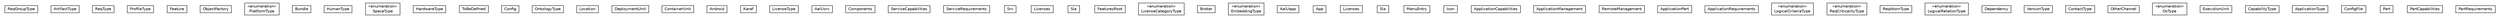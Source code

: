 #!/usr/local/bin/dot
#
# Class diagram 
# Generated by UMLGraph version R5_6-24-gf6e263 (http://www.umlgraph.org/)
#

digraph G {
	edge [fontname="Helvetica",fontsize=10,labelfontname="Helvetica",labelfontsize=10];
	node [fontname="Helvetica",fontsize=10,shape=plaintext];
	nodesep=0.25;
	ranksep=0.5;
	// org.universAAL.tools.ucc.model.usrv.ReqGroupType
	c1442324 [label=<<table title="org.universAAL.tools.ucc.model.usrv.ReqGroupType" border="0" cellborder="1" cellspacing="0" cellpadding="2" port="p" href="./ReqGroupType.html">
		<tr><td><table border="0" cellspacing="0" cellpadding="1">
<tr><td align="center" balign="center"> ReqGroupType </td></tr>
		</table></td></tr>
		</table>>, URL="./ReqGroupType.html", fontname="Helvetica", fontcolor="black", fontsize=10.0];
	// org.universAAL.tools.ucc.model.usrv.ArtifactType
	c1442325 [label=<<table title="org.universAAL.tools.ucc.model.usrv.ArtifactType" border="0" cellborder="1" cellspacing="0" cellpadding="2" port="p" href="./ArtifactType.html">
		<tr><td><table border="0" cellspacing="0" cellpadding="1">
<tr><td align="center" balign="center"> ArtifactType </td></tr>
		</table></td></tr>
		</table>>, URL="./ArtifactType.html", fontname="Helvetica", fontcolor="black", fontsize=10.0];
	// org.universAAL.tools.ucc.model.usrv.ReqType
	c1442326 [label=<<table title="org.universAAL.tools.ucc.model.usrv.ReqType" border="0" cellborder="1" cellspacing="0" cellpadding="2" port="p" href="./ReqType.html">
		<tr><td><table border="0" cellspacing="0" cellpadding="1">
<tr><td align="center" balign="center"> ReqType </td></tr>
		</table></td></tr>
		</table>>, URL="./ReqType.html", fontname="Helvetica", fontcolor="black", fontsize=10.0];
	// org.universAAL.tools.ucc.model.usrv.ProfileType
	c1442327 [label=<<table title="org.universAAL.tools.ucc.model.usrv.ProfileType" border="0" cellborder="1" cellspacing="0" cellpadding="2" port="p" href="./ProfileType.html">
		<tr><td><table border="0" cellspacing="0" cellpadding="1">
<tr><td align="center" balign="center"> ProfileType </td></tr>
		</table></td></tr>
		</table>>, URL="./ProfileType.html", fontname="Helvetica", fontcolor="black", fontsize=10.0];
	// org.universAAL.tools.ucc.model.usrv.Feature
	c1442328 [label=<<table title="org.universAAL.tools.ucc.model.usrv.Feature" border="0" cellborder="1" cellspacing="0" cellpadding="2" port="p" href="./Feature.html">
		<tr><td><table border="0" cellspacing="0" cellpadding="1">
<tr><td align="center" balign="center"> Feature </td></tr>
		</table></td></tr>
		</table>>, URL="./Feature.html", fontname="Helvetica", fontcolor="black", fontsize=10.0];
	// org.universAAL.tools.ucc.model.usrv.ObjectFactory
	c1442329 [label=<<table title="org.universAAL.tools.ucc.model.usrv.ObjectFactory" border="0" cellborder="1" cellspacing="0" cellpadding="2" port="p" href="./ObjectFactory.html">
		<tr><td><table border="0" cellspacing="0" cellpadding="1">
<tr><td align="center" balign="center"> ObjectFactory </td></tr>
		</table></td></tr>
		</table>>, URL="./ObjectFactory.html", fontname="Helvetica", fontcolor="black", fontsize=10.0];
	// org.universAAL.tools.ucc.model.usrv.PlatformType
	c1442330 [label=<<table title="org.universAAL.tools.ucc.model.usrv.PlatformType" border="0" cellborder="1" cellspacing="0" cellpadding="2" port="p" href="./PlatformType.html">
		<tr><td><table border="0" cellspacing="0" cellpadding="1">
<tr><td align="center" balign="center"> &#171;enumeration&#187; </td></tr>
<tr><td align="center" balign="center"> PlatformType </td></tr>
		</table></td></tr>
		</table>>, URL="./PlatformType.html", fontname="Helvetica", fontcolor="black", fontsize=10.0];
	// org.universAAL.tools.ucc.model.usrv.Bundle
	c1442331 [label=<<table title="org.universAAL.tools.ucc.model.usrv.Bundle" border="0" cellborder="1" cellspacing="0" cellpadding="2" port="p" href="./Bundle.html">
		<tr><td><table border="0" cellspacing="0" cellpadding="1">
<tr><td align="center" balign="center"> Bundle </td></tr>
		</table></td></tr>
		</table>>, URL="./Bundle.html", fontname="Helvetica", fontcolor="black", fontsize=10.0];
	// org.universAAL.tools.ucc.model.usrv.HumanType
	c1442332 [label=<<table title="org.universAAL.tools.ucc.model.usrv.HumanType" border="0" cellborder="1" cellspacing="0" cellpadding="2" port="p" href="./HumanType.html">
		<tr><td><table border="0" cellspacing="0" cellpadding="1">
<tr><td align="center" balign="center"> HumanType </td></tr>
		</table></td></tr>
		</table>>, URL="./HumanType.html", fontname="Helvetica", fontcolor="black", fontsize=10.0];
	// org.universAAL.tools.ucc.model.usrv.SpaceType
	c1442333 [label=<<table title="org.universAAL.tools.ucc.model.usrv.SpaceType" border="0" cellborder="1" cellspacing="0" cellpadding="2" port="p" href="./SpaceType.html">
		<tr><td><table border="0" cellspacing="0" cellpadding="1">
<tr><td align="center" balign="center"> &#171;enumeration&#187; </td></tr>
<tr><td align="center" balign="center"> SpaceType </td></tr>
		</table></td></tr>
		</table>>, URL="./SpaceType.html", fontname="Helvetica", fontcolor="black", fontsize=10.0];
	// org.universAAL.tools.ucc.model.usrv.HardwareType
	c1442334 [label=<<table title="org.universAAL.tools.ucc.model.usrv.HardwareType" border="0" cellborder="1" cellspacing="0" cellpadding="2" port="p" href="./HardwareType.html">
		<tr><td><table border="0" cellspacing="0" cellpadding="1">
<tr><td align="center" balign="center"> HardwareType </td></tr>
		</table></td></tr>
		</table>>, URL="./HardwareType.html", fontname="Helvetica", fontcolor="black", fontsize=10.0];
	// org.universAAL.tools.ucc.model.usrv.ToBeDefined
	c1442335 [label=<<table title="org.universAAL.tools.ucc.model.usrv.ToBeDefined" border="0" cellborder="1" cellspacing="0" cellpadding="2" port="p" href="./ToBeDefined.html">
		<tr><td><table border="0" cellspacing="0" cellpadding="1">
<tr><td align="center" balign="center"> ToBeDefined </td></tr>
		</table></td></tr>
		</table>>, URL="./ToBeDefined.html", fontname="Helvetica", fontcolor="black", fontsize=10.0];
	// org.universAAL.tools.ucc.model.usrv.Config
	c1442336 [label=<<table title="org.universAAL.tools.ucc.model.usrv.Config" border="0" cellborder="1" cellspacing="0" cellpadding="2" port="p" href="./Config.html">
		<tr><td><table border="0" cellspacing="0" cellpadding="1">
<tr><td align="center" balign="center"> Config </td></tr>
		</table></td></tr>
		</table>>, URL="./Config.html", fontname="Helvetica", fontcolor="black", fontsize=10.0];
	// org.universAAL.tools.ucc.model.usrv.OntologyType
	c1442337 [label=<<table title="org.universAAL.tools.ucc.model.usrv.OntologyType" border="0" cellborder="1" cellspacing="0" cellpadding="2" port="p" href="./OntologyType.html">
		<tr><td><table border="0" cellspacing="0" cellpadding="1">
<tr><td align="center" balign="center"> OntologyType </td></tr>
		</table></td></tr>
		</table>>, URL="./OntologyType.html", fontname="Helvetica", fontcolor="black", fontsize=10.0];
	// org.universAAL.tools.ucc.model.usrv.OntologyType.Location
	c1442338 [label=<<table title="org.universAAL.tools.ucc.model.usrv.OntologyType.Location" border="0" cellborder="1" cellspacing="0" cellpadding="2" port="p" href="./OntologyType.Location.html">
		<tr><td><table border="0" cellspacing="0" cellpadding="1">
<tr><td align="center" balign="center"> Location </td></tr>
		</table></td></tr>
		</table>>, URL="./OntologyType.Location.html", fontname="Helvetica", fontcolor="black", fontsize=10.0];
	// org.universAAL.tools.ucc.model.usrv.DeploymentUnit
	c1442339 [label=<<table title="org.universAAL.tools.ucc.model.usrv.DeploymentUnit" border="0" cellborder="1" cellspacing="0" cellpadding="2" port="p" href="./DeploymentUnit.html">
		<tr><td><table border="0" cellspacing="0" cellpadding="1">
<tr><td align="center" balign="center"> DeploymentUnit </td></tr>
		</table></td></tr>
		</table>>, URL="./DeploymentUnit.html", fontname="Helvetica", fontcolor="black", fontsize=10.0];
	// org.universAAL.tools.ucc.model.usrv.DeploymentUnit.ContainerUnit
	c1442340 [label=<<table title="org.universAAL.tools.ucc.model.usrv.DeploymentUnit.ContainerUnit" border="0" cellborder="1" cellspacing="0" cellpadding="2" port="p" href="./DeploymentUnit.ContainerUnit.html">
		<tr><td><table border="0" cellspacing="0" cellpadding="1">
<tr><td align="center" balign="center"> ContainerUnit </td></tr>
		</table></td></tr>
		</table>>, URL="./DeploymentUnit.ContainerUnit.html", fontname="Helvetica", fontcolor="black", fontsize=10.0];
	// org.universAAL.tools.ucc.model.usrv.DeploymentUnit.ContainerUnit.Android
	c1442341 [label=<<table title="org.universAAL.tools.ucc.model.usrv.DeploymentUnit.ContainerUnit.Android" border="0" cellborder="1" cellspacing="0" cellpadding="2" port="p" href="./DeploymentUnit.ContainerUnit.Android.html">
		<tr><td><table border="0" cellspacing="0" cellpadding="1">
<tr><td align="center" balign="center"> Android </td></tr>
		</table></td></tr>
		</table>>, URL="./DeploymentUnit.ContainerUnit.Android.html", fontname="Helvetica", fontcolor="black", fontsize=10.0];
	// org.universAAL.tools.ucc.model.usrv.DeploymentUnit.ContainerUnit.Karaf
	c1442342 [label=<<table title="org.universAAL.tools.ucc.model.usrv.DeploymentUnit.ContainerUnit.Karaf" border="0" cellborder="1" cellspacing="0" cellpadding="2" port="p" href="./DeploymentUnit.ContainerUnit.Karaf.html">
		<tr><td><table border="0" cellspacing="0" cellpadding="1">
<tr><td align="center" balign="center"> Karaf </td></tr>
		</table></td></tr>
		</table>>, URL="./DeploymentUnit.ContainerUnit.Karaf.html", fontname="Helvetica", fontcolor="black", fontsize=10.0];
	// org.universAAL.tools.ucc.model.usrv.LicenseType
	c1442343 [label=<<table title="org.universAAL.tools.ucc.model.usrv.LicenseType" border="0" cellborder="1" cellspacing="0" cellpadding="2" port="p" href="./LicenseType.html">
		<tr><td><table border="0" cellspacing="0" cellpadding="1">
<tr><td align="center" balign="center"> LicenseType </td></tr>
		</table></td></tr>
		</table>>, URL="./LicenseType.html", fontname="Helvetica", fontcolor="black", fontsize=10.0];
	// org.universAAL.tools.ucc.model.usrv.AalUsrv
	c1442344 [label=<<table title="org.universAAL.tools.ucc.model.usrv.AalUsrv" border="0" cellborder="1" cellspacing="0" cellpadding="2" port="p" href="./AalUsrv.html">
		<tr><td><table border="0" cellspacing="0" cellpadding="1">
<tr><td align="center" balign="center"> AalUsrv </td></tr>
		</table></td></tr>
		</table>>, URL="./AalUsrv.html", fontname="Helvetica", fontcolor="black", fontsize=10.0];
	// org.universAAL.tools.ucc.model.usrv.AalUsrv.Components
	c1442345 [label=<<table title="org.universAAL.tools.ucc.model.usrv.AalUsrv.Components" border="0" cellborder="1" cellspacing="0" cellpadding="2" port="p" href="./AalUsrv.Components.html">
		<tr><td><table border="0" cellspacing="0" cellpadding="1">
<tr><td align="center" balign="center"> Components </td></tr>
		</table></td></tr>
		</table>>, URL="./AalUsrv.Components.html", fontname="Helvetica", fontcolor="black", fontsize=10.0];
	// org.universAAL.tools.ucc.model.usrv.AalUsrv.ServiceCapabilities
	c1442346 [label=<<table title="org.universAAL.tools.ucc.model.usrv.AalUsrv.ServiceCapabilities" border="0" cellborder="1" cellspacing="0" cellpadding="2" port="p" href="./AalUsrv.ServiceCapabilities.html">
		<tr><td><table border="0" cellspacing="0" cellpadding="1">
<tr><td align="center" balign="center"> ServiceCapabilities </td></tr>
		</table></td></tr>
		</table>>, URL="./AalUsrv.ServiceCapabilities.html", fontname="Helvetica", fontcolor="black", fontsize=10.0];
	// org.universAAL.tools.ucc.model.usrv.AalUsrv.ServiceRequirements
	c1442347 [label=<<table title="org.universAAL.tools.ucc.model.usrv.AalUsrv.ServiceRequirements" border="0" cellborder="1" cellspacing="0" cellpadding="2" port="p" href="./AalUsrv.ServiceRequirements.html">
		<tr><td><table border="0" cellspacing="0" cellpadding="1">
<tr><td align="center" balign="center"> ServiceRequirements </td></tr>
		</table></td></tr>
		</table>>, URL="./AalUsrv.ServiceRequirements.html", fontname="Helvetica", fontcolor="black", fontsize=10.0];
	// org.universAAL.tools.ucc.model.usrv.AalUsrv.Srv
	c1442348 [label=<<table title="org.universAAL.tools.ucc.model.usrv.AalUsrv.Srv" border="0" cellborder="1" cellspacing="0" cellpadding="2" port="p" href="./AalUsrv.Srv.html">
		<tr><td><table border="0" cellspacing="0" cellpadding="1">
<tr><td align="center" balign="center"> Srv </td></tr>
		</table></td></tr>
		</table>>, URL="./AalUsrv.Srv.html", fontname="Helvetica", fontcolor="black", fontsize=10.0];
	// org.universAAL.tools.ucc.model.usrv.AalUsrv.Srv.Licenses
	c1442349 [label=<<table title="org.universAAL.tools.ucc.model.usrv.AalUsrv.Srv.Licenses" border="0" cellborder="1" cellspacing="0" cellpadding="2" port="p" href="./AalUsrv.Srv.Licenses.html">
		<tr><td><table border="0" cellspacing="0" cellpadding="1">
<tr><td align="center" balign="center"> Licenses </td></tr>
		</table></td></tr>
		</table>>, URL="./AalUsrv.Srv.Licenses.html", fontname="Helvetica", fontcolor="black", fontsize=10.0];
	// org.universAAL.tools.ucc.model.usrv.AalUsrv.Srv.Licenses.Sla
	c1442350 [label=<<table title="org.universAAL.tools.ucc.model.usrv.AalUsrv.Srv.Licenses.Sla" border="0" cellborder="1" cellspacing="0" cellpadding="2" port="p" href="./AalUsrv.Srv.Licenses.Sla.html">
		<tr><td><table border="0" cellspacing="0" cellpadding="1">
<tr><td align="center" balign="center"> Sla </td></tr>
		</table></td></tr>
		</table>>, URL="./AalUsrv.Srv.Licenses.Sla.html", fontname="Helvetica", fontcolor="black", fontsize=10.0];
	// org.universAAL.tools.ucc.model.usrv.FeaturesRoot
	c1442351 [label=<<table title="org.universAAL.tools.ucc.model.usrv.FeaturesRoot" border="0" cellborder="1" cellspacing="0" cellpadding="2" port="p" href="./FeaturesRoot.html">
		<tr><td><table border="0" cellspacing="0" cellpadding="1">
<tr><td align="center" balign="center"> FeaturesRoot </td></tr>
		</table></td></tr>
		</table>>, URL="./FeaturesRoot.html", fontname="Helvetica", fontcolor="black", fontsize=10.0];
	// org.universAAL.tools.ucc.model.usrv.LicenseCategoryType
	c1442352 [label=<<table title="org.universAAL.tools.ucc.model.usrv.LicenseCategoryType" border="0" cellborder="1" cellspacing="0" cellpadding="2" port="p" href="./LicenseCategoryType.html">
		<tr><td><table border="0" cellspacing="0" cellpadding="1">
<tr><td align="center" balign="center"> &#171;enumeration&#187; </td></tr>
<tr><td align="center" balign="center"> LicenseCategoryType </td></tr>
		</table></td></tr>
		</table>>, URL="./LicenseCategoryType.html", fontname="Helvetica", fontcolor="black", fontsize=10.0];
	// org.universAAL.tools.ucc.model.usrv.Broker
	c1442353 [label=<<table title="org.universAAL.tools.ucc.model.usrv.Broker" border="0" cellborder="1" cellspacing="0" cellpadding="2" port="p" href="./Broker.html">
		<tr><td><table border="0" cellspacing="0" cellpadding="1">
<tr><td align="center" balign="center"> Broker </td></tr>
		</table></td></tr>
		</table>>, URL="./Broker.html", fontname="Helvetica", fontcolor="black", fontsize=10.0];
	// org.universAAL.tools.ucc.model.usrv.EmbeddingType
	c1442354 [label=<<table title="org.universAAL.tools.ucc.model.usrv.EmbeddingType" border="0" cellborder="1" cellspacing="0" cellpadding="2" port="p" href="./EmbeddingType.html">
		<tr><td><table border="0" cellspacing="0" cellpadding="1">
<tr><td align="center" balign="center"> &#171;enumeration&#187; </td></tr>
<tr><td align="center" balign="center"> EmbeddingType </td></tr>
		</table></td></tr>
		</table>>, URL="./EmbeddingType.html", fontname="Helvetica", fontcolor="black", fontsize=10.0];
	// org.universAAL.tools.ucc.model.usrv.AalUapp
	c1442355 [label=<<table title="org.universAAL.tools.ucc.model.usrv.AalUapp" border="0" cellborder="1" cellspacing="0" cellpadding="2" port="p" href="./AalUapp.html">
		<tr><td><table border="0" cellspacing="0" cellpadding="1">
<tr><td align="center" balign="center"> AalUapp </td></tr>
		</table></td></tr>
		</table>>, URL="./AalUapp.html", fontname="Helvetica", fontcolor="black", fontsize=10.0];
	// org.universAAL.tools.ucc.model.usrv.AalUapp.App
	c1442356 [label=<<table title="org.universAAL.tools.ucc.model.usrv.AalUapp.App" border="0" cellborder="1" cellspacing="0" cellpadding="2" port="p" href="./AalUapp.App.html">
		<tr><td><table border="0" cellspacing="0" cellpadding="1">
<tr><td align="center" balign="center"> App </td></tr>
		</table></td></tr>
		</table>>, URL="./AalUapp.App.html", fontname="Helvetica", fontcolor="black", fontsize=10.0];
	// org.universAAL.tools.ucc.model.usrv.AalUapp.App.Licenses
	c1442357 [label=<<table title="org.universAAL.tools.ucc.model.usrv.AalUapp.App.Licenses" border="0" cellborder="1" cellspacing="0" cellpadding="2" port="p" href="./AalUapp.App.Licenses.html">
		<tr><td><table border="0" cellspacing="0" cellpadding="1">
<tr><td align="center" balign="center"> Licenses </td></tr>
		</table></td></tr>
		</table>>, URL="./AalUapp.App.Licenses.html", fontname="Helvetica", fontcolor="black", fontsize=10.0];
	// org.universAAL.tools.ucc.model.usrv.AalUapp.App.Licenses.Sla
	c1442358 [label=<<table title="org.universAAL.tools.ucc.model.usrv.AalUapp.App.Licenses.Sla" border="0" cellborder="1" cellspacing="0" cellpadding="2" port="p" href="./AalUapp.App.Licenses.Sla.html">
		<tr><td><table border="0" cellspacing="0" cellpadding="1">
<tr><td align="center" balign="center"> Sla </td></tr>
		</table></td></tr>
		</table>>, URL="./AalUapp.App.Licenses.Sla.html", fontname="Helvetica", fontcolor="black", fontsize=10.0];
	// org.universAAL.tools.ucc.model.usrv.AalUapp.App.MenuEntry
	c1442359 [label=<<table title="org.universAAL.tools.ucc.model.usrv.AalUapp.App.MenuEntry" border="0" cellborder="1" cellspacing="0" cellpadding="2" port="p" href="./AalUapp.App.MenuEntry.html">
		<tr><td><table border="0" cellspacing="0" cellpadding="1">
<tr><td align="center" balign="center"> MenuEntry </td></tr>
		</table></td></tr>
		</table>>, URL="./AalUapp.App.MenuEntry.html", fontname="Helvetica", fontcolor="black", fontsize=10.0];
	// org.universAAL.tools.ucc.model.usrv.AalUapp.App.MenuEntry.Icon
	c1442360 [label=<<table title="org.universAAL.tools.ucc.model.usrv.AalUapp.App.MenuEntry.Icon" border="0" cellborder="1" cellspacing="0" cellpadding="2" port="p" href="./AalUapp.App.MenuEntry.Icon.html">
		<tr><td><table border="0" cellspacing="0" cellpadding="1">
<tr><td align="center" balign="center"> Icon </td></tr>
		</table></td></tr>
		</table>>, URL="./AalUapp.App.MenuEntry.Icon.html", fontname="Helvetica", fontcolor="black", fontsize=10.0];
	// org.universAAL.tools.ucc.model.usrv.AalUapp.ApplicationCapabilities
	c1442361 [label=<<table title="org.universAAL.tools.ucc.model.usrv.AalUapp.ApplicationCapabilities" border="0" cellborder="1" cellspacing="0" cellpadding="2" port="p" href="./AalUapp.ApplicationCapabilities.html">
		<tr><td><table border="0" cellspacing="0" cellpadding="1">
<tr><td align="center" balign="center"> ApplicationCapabilities </td></tr>
		</table></td></tr>
		</table>>, URL="./AalUapp.ApplicationCapabilities.html", fontname="Helvetica", fontcolor="black", fontsize=10.0];
	// org.universAAL.tools.ucc.model.usrv.AalUapp.ApplicationManagement
	c1442362 [label=<<table title="org.universAAL.tools.ucc.model.usrv.AalUapp.ApplicationManagement" border="0" cellborder="1" cellspacing="0" cellpadding="2" port="p" href="./AalUapp.ApplicationManagement.html">
		<tr><td><table border="0" cellspacing="0" cellpadding="1">
<tr><td align="center" balign="center"> ApplicationManagement </td></tr>
		</table></td></tr>
		</table>>, URL="./AalUapp.ApplicationManagement.html", fontname="Helvetica", fontcolor="black", fontsize=10.0];
	// org.universAAL.tools.ucc.model.usrv.AalUapp.ApplicationManagement.RemoteManagement
	c1442363 [label=<<table title="org.universAAL.tools.ucc.model.usrv.AalUapp.ApplicationManagement.RemoteManagement" border="0" cellborder="1" cellspacing="0" cellpadding="2" port="p" href="./AalUapp.ApplicationManagement.RemoteManagement.html">
		<tr><td><table border="0" cellspacing="0" cellpadding="1">
<tr><td align="center" balign="center"> RemoteManagement </td></tr>
		</table></td></tr>
		</table>>, URL="./AalUapp.ApplicationManagement.RemoteManagement.html", fontname="Helvetica", fontcolor="black", fontsize=10.0];
	// org.universAAL.tools.ucc.model.usrv.AalUapp.ApplicationPart
	c1442364 [label=<<table title="org.universAAL.tools.ucc.model.usrv.AalUapp.ApplicationPart" border="0" cellborder="1" cellspacing="0" cellpadding="2" port="p" href="./AalUapp.ApplicationPart.html">
		<tr><td><table border="0" cellspacing="0" cellpadding="1">
<tr><td align="center" balign="center"> ApplicationPart </td></tr>
		</table></td></tr>
		</table>>, URL="./AalUapp.ApplicationPart.html", fontname="Helvetica", fontcolor="black", fontsize=10.0];
	// org.universAAL.tools.ucc.model.usrv.AalUapp.ApplicationRequirements
	c1442365 [label=<<table title="org.universAAL.tools.ucc.model.usrv.AalUapp.ApplicationRequirements" border="0" cellborder="1" cellspacing="0" cellpadding="2" port="p" href="./AalUapp.ApplicationRequirements.html">
		<tr><td><table border="0" cellspacing="0" cellpadding="1">
<tr><td align="center" balign="center"> ApplicationRequirements </td></tr>
		</table></td></tr>
		</table>>, URL="./AalUapp.ApplicationRequirements.html", fontname="Helvetica", fontcolor="black", fontsize=10.0];
	// org.universAAL.tools.ucc.model.usrv.LogicalCriteriaType
	c1442366 [label=<<table title="org.universAAL.tools.ucc.model.usrv.LogicalCriteriaType" border="0" cellborder="1" cellspacing="0" cellpadding="2" port="p" href="./LogicalCriteriaType.html">
		<tr><td><table border="0" cellspacing="0" cellpadding="1">
<tr><td align="center" balign="center"> &#171;enumeration&#187; </td></tr>
<tr><td align="center" balign="center"> LogicalCriteriaType </td></tr>
		</table></td></tr>
		</table>>, URL="./LogicalCriteriaType.html", fontname="Helvetica", fontcolor="black", fontsize=10.0];
	// org.universAAL.tools.ucc.model.usrv.ReqCriticalityType
	c1442367 [label=<<table title="org.universAAL.tools.ucc.model.usrv.ReqCriticalityType" border="0" cellborder="1" cellspacing="0" cellpadding="2" port="p" href="./ReqCriticalityType.html">
		<tr><td><table border="0" cellspacing="0" cellpadding="1">
<tr><td align="center" balign="center"> &#171;enumeration&#187; </td></tr>
<tr><td align="center" balign="center"> ReqCriticalityType </td></tr>
		</table></td></tr>
		</table>>, URL="./ReqCriticalityType.html", fontname="Helvetica", fontcolor="black", fontsize=10.0];
	// org.universAAL.tools.ucc.model.usrv.ReqAtomType
	c1442368 [label=<<table title="org.universAAL.tools.ucc.model.usrv.ReqAtomType" border="0" cellborder="1" cellspacing="0" cellpadding="2" port="p" href="./ReqAtomType.html">
		<tr><td><table border="0" cellspacing="0" cellpadding="1">
<tr><td align="center" balign="center"> ReqAtomType </td></tr>
		</table></td></tr>
		</table>>, URL="./ReqAtomType.html", fontname="Helvetica", fontcolor="black", fontsize=10.0];
	// org.universAAL.tools.ucc.model.usrv.LogicalRelationType
	c1442369 [label=<<table title="org.universAAL.tools.ucc.model.usrv.LogicalRelationType" border="0" cellborder="1" cellspacing="0" cellpadding="2" port="p" href="./LogicalRelationType.html">
		<tr><td><table border="0" cellspacing="0" cellpadding="1">
<tr><td align="center" balign="center"> &#171;enumeration&#187; </td></tr>
<tr><td align="center" balign="center"> LogicalRelationType </td></tr>
		</table></td></tr>
		</table>>, URL="./LogicalRelationType.html", fontname="Helvetica", fontcolor="black", fontsize=10.0];
	// org.universAAL.tools.ucc.model.usrv.Dependency
	c1442370 [label=<<table title="org.universAAL.tools.ucc.model.usrv.Dependency" border="0" cellborder="1" cellspacing="0" cellpadding="2" port="p" href="./Dependency.html">
		<tr><td><table border="0" cellspacing="0" cellpadding="1">
<tr><td align="center" balign="center"> Dependency </td></tr>
		</table></td></tr>
		</table>>, URL="./Dependency.html", fontname="Helvetica", fontcolor="black", fontsize=10.0];
	// org.universAAL.tools.ucc.model.usrv.VersionType
	c1442371 [label=<<table title="org.universAAL.tools.ucc.model.usrv.VersionType" border="0" cellborder="1" cellspacing="0" cellpadding="2" port="p" href="./VersionType.html">
		<tr><td><table border="0" cellspacing="0" cellpadding="1">
<tr><td align="center" balign="center"> VersionType </td></tr>
		</table></td></tr>
		</table>>, URL="./VersionType.html", fontname="Helvetica", fontcolor="black", fontsize=10.0];
	// org.universAAL.tools.ucc.model.usrv.ContactType
	c1442372 [label=<<table title="org.universAAL.tools.ucc.model.usrv.ContactType" border="0" cellborder="1" cellspacing="0" cellpadding="2" port="p" href="./ContactType.html">
		<tr><td><table border="0" cellspacing="0" cellpadding="1">
<tr><td align="center" balign="center"> ContactType </td></tr>
		</table></td></tr>
		</table>>, URL="./ContactType.html", fontname="Helvetica", fontcolor="black", fontsize=10.0];
	// org.universAAL.tools.ucc.model.usrv.ContactType.OtherChannel
	c1442373 [label=<<table title="org.universAAL.tools.ucc.model.usrv.ContactType.OtherChannel" border="0" cellborder="1" cellspacing="0" cellpadding="2" port="p" href="./ContactType.OtherChannel.html">
		<tr><td><table border="0" cellspacing="0" cellpadding="1">
<tr><td align="center" balign="center"> OtherChannel </td></tr>
		</table></td></tr>
		</table>>, URL="./ContactType.OtherChannel.html", fontname="Helvetica", fontcolor="black", fontsize=10.0];
	// org.universAAL.tools.ucc.model.usrv.OsType
	c1442374 [label=<<table title="org.universAAL.tools.ucc.model.usrv.OsType" border="0" cellborder="1" cellspacing="0" cellpadding="2" port="p" href="./OsType.html">
		<tr><td><table border="0" cellspacing="0" cellpadding="1">
<tr><td align="center" balign="center"> &#171;enumeration&#187; </td></tr>
<tr><td align="center" balign="center"> OsType </td></tr>
		</table></td></tr>
		</table>>, URL="./OsType.html", fontname="Helvetica", fontcolor="black", fontsize=10.0];
	// org.universAAL.tools.ucc.model.usrv.ExecutionUnit
	c1442375 [label=<<table title="org.universAAL.tools.ucc.model.usrv.ExecutionUnit" border="0" cellborder="1" cellspacing="0" cellpadding="2" port="p" href="./ExecutionUnit.html">
		<tr><td><table border="0" cellspacing="0" cellpadding="1">
<tr><td align="center" balign="center"> ExecutionUnit </td></tr>
		</table></td></tr>
		</table>>, URL="./ExecutionUnit.html", fontname="Helvetica", fontcolor="black", fontsize=10.0];
	// org.universAAL.tools.ucc.model.usrv.CapabilityType
	c1442376 [label=<<table title="org.universAAL.tools.ucc.model.usrv.CapabilityType" border="0" cellborder="1" cellspacing="0" cellpadding="2" port="p" href="./CapabilityType.html">
		<tr><td><table border="0" cellspacing="0" cellpadding="1">
<tr><td align="center" balign="center"> CapabilityType </td></tr>
		</table></td></tr>
		</table>>, URL="./CapabilityType.html", fontname="Helvetica", fontcolor="black", fontsize=10.0];
	// org.universAAL.tools.ucc.model.usrv.ApplicationType
	c1442377 [label=<<table title="org.universAAL.tools.ucc.model.usrv.ApplicationType" border="0" cellborder="1" cellspacing="0" cellpadding="2" port="p" href="./ApplicationType.html">
		<tr><td><table border="0" cellspacing="0" cellpadding="1">
<tr><td align="center" balign="center"> ApplicationType </td></tr>
		</table></td></tr>
		</table>>, URL="./ApplicationType.html", fontname="Helvetica", fontcolor="black", fontsize=10.0];
	// org.universAAL.tools.ucc.model.usrv.ConfigFile
	c1442378 [label=<<table title="org.universAAL.tools.ucc.model.usrv.ConfigFile" border="0" cellborder="1" cellspacing="0" cellpadding="2" port="p" href="./ConfigFile.html">
		<tr><td><table border="0" cellspacing="0" cellpadding="1">
<tr><td align="center" balign="center"> ConfigFile </td></tr>
		</table></td></tr>
		</table>>, URL="./ConfigFile.html", fontname="Helvetica", fontcolor="black", fontsize=10.0];
	// org.universAAL.tools.ucc.model.usrv.Part
	c1442379 [label=<<table title="org.universAAL.tools.ucc.model.usrv.Part" border="0" cellborder="1" cellspacing="0" cellpadding="2" port="p" href="./Part.html">
		<tr><td><table border="0" cellspacing="0" cellpadding="1">
<tr><td align="center" balign="center"> Part </td></tr>
		</table></td></tr>
		</table>>, URL="./Part.html", fontname="Helvetica", fontcolor="black", fontsize=10.0];
	// org.universAAL.tools.ucc.model.usrv.Part.PartCapabilities
	c1442380 [label=<<table title="org.universAAL.tools.ucc.model.usrv.Part.PartCapabilities" border="0" cellborder="1" cellspacing="0" cellpadding="2" port="p" href="./Part.PartCapabilities.html">
		<tr><td><table border="0" cellspacing="0" cellpadding="1">
<tr><td align="center" balign="center"> PartCapabilities </td></tr>
		</table></td></tr>
		</table>>, URL="./Part.PartCapabilities.html", fontname="Helvetica", fontcolor="black", fontsize=10.0];
	// org.universAAL.tools.ucc.model.usrv.Part.PartRequirements
	c1442381 [label=<<table title="org.universAAL.tools.ucc.model.usrv.Part.PartRequirements" border="0" cellborder="1" cellspacing="0" cellpadding="2" port="p" href="./Part.PartRequirements.html">
		<tr><td><table border="0" cellspacing="0" cellpadding="1">
<tr><td align="center" balign="center"> PartRequirements </td></tr>
		</table></td></tr>
		</table>>, URL="./Part.PartRequirements.html", fontname="Helvetica", fontcolor="black", fontsize=10.0];
}

